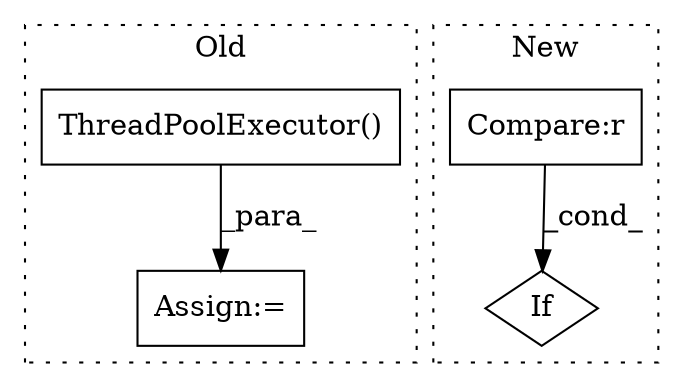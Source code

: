 digraph G {
subgraph cluster0 {
1 [label="ThreadPoolExecutor()" a="75" s="7463,7509" l="38,1" shape="box"];
4 [label="Assign:=" a="68" s="7460" l="3" shape="box"];
label = "Old";
style="dotted";
}
subgraph cluster1 {
2 [label="If" a="96" s="10969" l="0" shape="diamond"];
3 [label="Compare:r" a="40" s="10969" l="19" shape="box"];
label = "New";
style="dotted";
}
1 -> 4 [label="_para_"];
3 -> 2 [label="_cond_"];
}